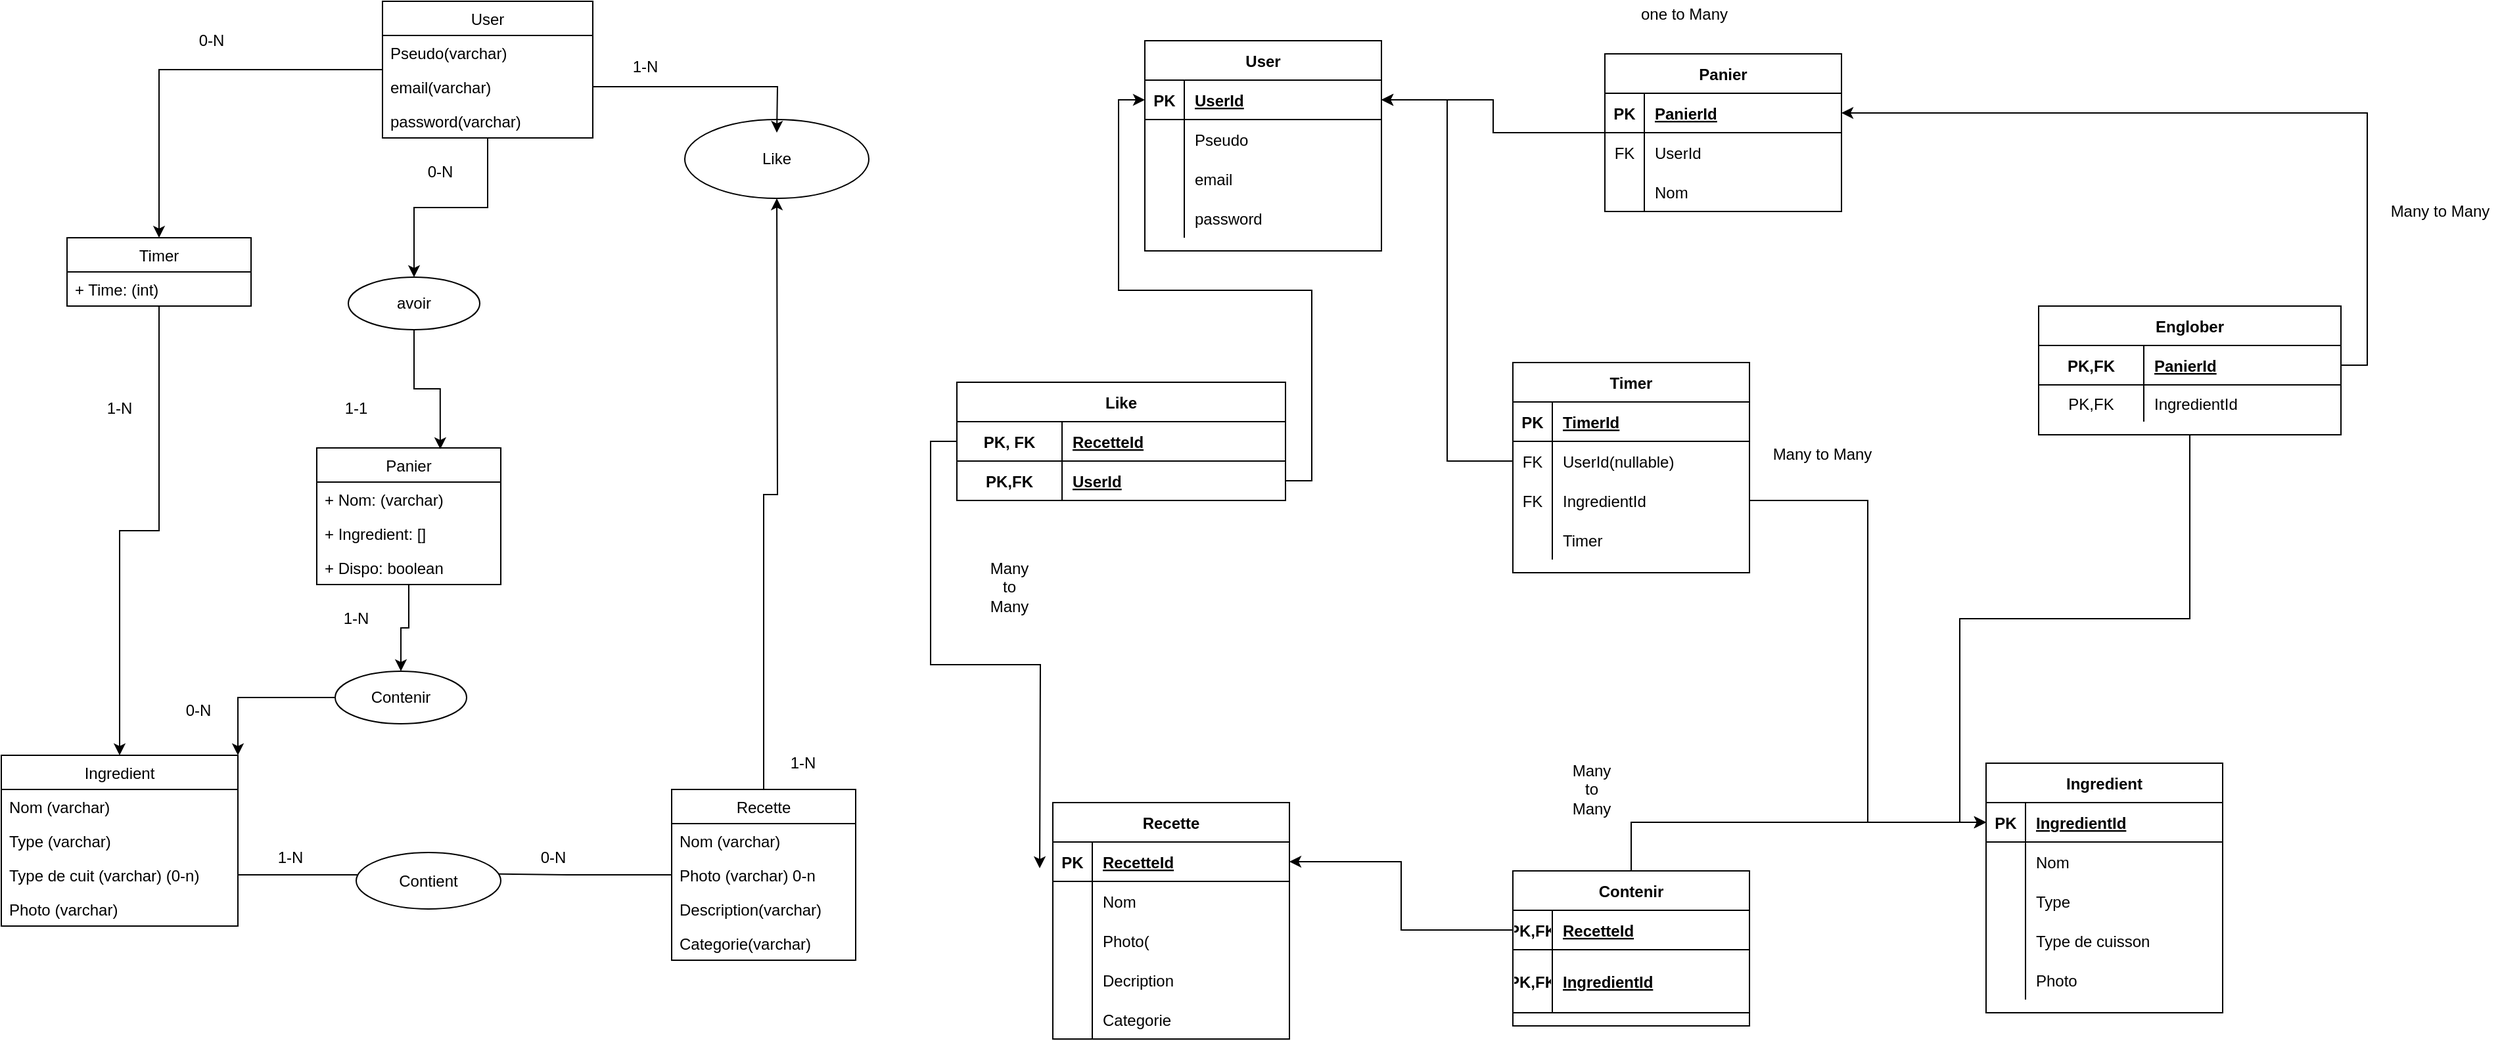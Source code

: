 <mxfile version="14.1.9" type="device"><diagram id="X98RtS9d96WSpL74V01x" name="Page-1"><mxGraphModel dx="1673" dy="2064" grid="1" gridSize="10" guides="1" tooltips="1" connect="1" arrows="1" fold="1" page="1" pageScale="1" pageWidth="827" pageHeight="1169" math="0" shadow="0"><root><mxCell id="0"/><mxCell id="1" parent="0"/><mxCell id="Ar2Yg2j-XlxG0JvHJQ93-1" style="edgeStyle=orthogonalEdgeStyle;rounded=0;orthogonalLoop=1;jettySize=auto;html=1;entryX=0.5;entryY=0;entryDx=0;entryDy=0;" parent="1" source="Ar2Yg2j-XlxG0JvHJQ93-3" target="Ar2Yg2j-XlxG0JvHJQ93-28" edge="1"><mxGeometry relative="1" as="geometry"/></mxCell><mxCell id="Ar2Yg2j-XlxG0JvHJQ93-2" style="edgeStyle=orthogonalEdgeStyle;rounded=0;orthogonalLoop=1;jettySize=auto;html=1;entryX=0.5;entryY=0;entryDx=0;entryDy=0;" parent="1" source="Ar2Yg2j-XlxG0JvHJQ93-3" target="Ar2Yg2j-XlxG0JvHJQ93-110" edge="1"><mxGeometry relative="1" as="geometry"/></mxCell><mxCell id="Ar2Yg2j-XlxG0JvHJQ93-3" value="User" style="swimlane;fontStyle=0;childLayout=stackLayout;horizontal=1;startSize=26;fillColor=none;horizontalStack=0;resizeParent=1;resizeParentMax=0;resizeLast=0;collapsible=1;marginBottom=0;" parent="1" vertex="1"><mxGeometry x="590" y="-390" width="160" height="104" as="geometry"/></mxCell><mxCell id="Ar2Yg2j-XlxG0JvHJQ93-4" value="Pseudo(varchar)" style="text;strokeColor=none;fillColor=none;align=left;verticalAlign=top;spacingLeft=4;spacingRight=4;overflow=hidden;rotatable=0;points=[[0,0.5],[1,0.5]];portConstraint=eastwest;" parent="Ar2Yg2j-XlxG0JvHJQ93-3" vertex="1"><mxGeometry y="26" width="160" height="26" as="geometry"/></mxCell><mxCell id="Ar2Yg2j-XlxG0JvHJQ93-5" value="email(varchar)" style="text;strokeColor=none;fillColor=none;align=left;verticalAlign=top;spacingLeft=4;spacingRight=4;overflow=hidden;rotatable=0;points=[[0,0.5],[1,0.5]];portConstraint=eastwest;" parent="Ar2Yg2j-XlxG0JvHJQ93-3" vertex="1"><mxGeometry y="52" width="160" height="26" as="geometry"/></mxCell><mxCell id="Ar2Yg2j-XlxG0JvHJQ93-6" value="password(varchar)" style="text;strokeColor=none;fillColor=none;align=left;verticalAlign=top;spacingLeft=4;spacingRight=4;overflow=hidden;rotatable=0;points=[[0,0.5],[1,0.5]];portConstraint=eastwest;" parent="Ar2Yg2j-XlxG0JvHJQ93-3" vertex="1"><mxGeometry y="78" width="160" height="26" as="geometry"/></mxCell><mxCell id="Ar2Yg2j-XlxG0JvHJQ93-7" value="Ingredient" style="swimlane;fontStyle=0;childLayout=stackLayout;horizontal=1;startSize=26;fillColor=none;horizontalStack=0;resizeParent=1;resizeParentMax=0;resizeLast=0;collapsible=1;marginBottom=0;" parent="1" vertex="1"><mxGeometry x="300" y="184" width="180" height="130" as="geometry"/></mxCell><mxCell id="Ar2Yg2j-XlxG0JvHJQ93-8" value="Nom (varchar)" style="text;strokeColor=none;fillColor=none;align=left;verticalAlign=top;spacingLeft=4;spacingRight=4;overflow=hidden;rotatable=0;points=[[0,0.5],[1,0.5]];portConstraint=eastwest;" parent="Ar2Yg2j-XlxG0JvHJQ93-7" vertex="1"><mxGeometry y="26" width="180" height="26" as="geometry"/></mxCell><mxCell id="Ar2Yg2j-XlxG0JvHJQ93-9" value="Type (varchar)" style="text;strokeColor=none;fillColor=none;align=left;verticalAlign=top;spacingLeft=4;spacingRight=4;overflow=hidden;rotatable=0;points=[[0,0.5],[1,0.5]];portConstraint=eastwest;" parent="Ar2Yg2j-XlxG0JvHJQ93-7" vertex="1"><mxGeometry y="52" width="180" height="26" as="geometry"/></mxCell><mxCell id="Ar2Yg2j-XlxG0JvHJQ93-10" value="Type de cuit (varchar) (0-n)" style="text;strokeColor=none;fillColor=none;align=left;verticalAlign=top;spacingLeft=4;spacingRight=4;overflow=hidden;rotatable=0;points=[[0,0.5],[1,0.5]];portConstraint=eastwest;" parent="Ar2Yg2j-XlxG0JvHJQ93-7" vertex="1"><mxGeometry y="78" width="180" height="26" as="geometry"/></mxCell><mxCell id="Ar2Yg2j-XlxG0JvHJQ93-11" value="Photo (varchar)" style="text;strokeColor=none;fillColor=none;align=left;verticalAlign=top;spacingLeft=4;spacingRight=4;overflow=hidden;rotatable=0;points=[[0,0.5],[1,0.5]];portConstraint=eastwest;" parent="Ar2Yg2j-XlxG0JvHJQ93-7" vertex="1"><mxGeometry y="104" width="180" height="26" as="geometry"/></mxCell><mxCell id="Ar2Yg2j-XlxG0JvHJQ93-12" style="edgeStyle=orthogonalEdgeStyle;rounded=0;orthogonalLoop=1;jettySize=auto;html=1;" parent="1" source="Ar2Yg2j-XlxG0JvHJQ93-14" edge="1"><mxGeometry relative="1" as="geometry"><mxPoint x="650" y="274" as="targetPoint"/></mxGeometry></mxCell><mxCell id="Ar2Yg2j-XlxG0JvHJQ93-13" style="edgeStyle=orthogonalEdgeStyle;rounded=0;orthogonalLoop=1;jettySize=auto;html=1;" parent="1" source="Ar2Yg2j-XlxG0JvHJQ93-14" edge="1"><mxGeometry relative="1" as="geometry"><mxPoint x="890" y="-240" as="targetPoint"/></mxGeometry></mxCell><mxCell id="Ar2Yg2j-XlxG0JvHJQ93-14" value="Recette" style="swimlane;fontStyle=0;childLayout=stackLayout;horizontal=1;startSize=26;fillColor=none;horizontalStack=0;resizeParent=1;resizeParentMax=0;resizeLast=0;collapsible=1;marginBottom=0;" parent="1" vertex="1"><mxGeometry x="810" y="210" width="140" height="130" as="geometry"/></mxCell><mxCell id="Ar2Yg2j-XlxG0JvHJQ93-15" value="Nom (varchar)" style="text;strokeColor=none;fillColor=none;align=left;verticalAlign=top;spacingLeft=4;spacingRight=4;overflow=hidden;rotatable=0;points=[[0,0.5],[1,0.5]];portConstraint=eastwest;" parent="Ar2Yg2j-XlxG0JvHJQ93-14" vertex="1"><mxGeometry y="26" width="140" height="26" as="geometry"/></mxCell><mxCell id="Ar2Yg2j-XlxG0JvHJQ93-16" value="Photo (varchar) 0-n" style="text;strokeColor=none;fillColor=none;align=left;verticalAlign=top;spacingLeft=4;spacingRight=4;overflow=hidden;rotatable=0;points=[[0,0.5],[1,0.5]];portConstraint=eastwest;" parent="Ar2Yg2j-XlxG0JvHJQ93-14" vertex="1"><mxGeometry y="52" width="140" height="26" as="geometry"/></mxCell><mxCell id="Ar2Yg2j-XlxG0JvHJQ93-17" value="Description(varchar)" style="text;strokeColor=none;fillColor=none;align=left;verticalAlign=top;spacingLeft=4;spacingRight=4;overflow=hidden;rotatable=0;points=[[0,0.5],[1,0.5]];portConstraint=eastwest;" parent="Ar2Yg2j-XlxG0JvHJQ93-14" vertex="1"><mxGeometry y="78" width="140" height="26" as="geometry"/></mxCell><mxCell id="Ar2Yg2j-XlxG0JvHJQ93-18" value="Categorie(varchar)" style="text;strokeColor=none;fillColor=none;align=left;verticalAlign=top;spacingLeft=4;spacingRight=4;overflow=hidden;rotatable=0;points=[[0,0.5],[1,0.5]];portConstraint=eastwest;" parent="Ar2Yg2j-XlxG0JvHJQ93-14" vertex="1"><mxGeometry y="104" width="140" height="26" as="geometry"/></mxCell><mxCell id="Ar2Yg2j-XlxG0JvHJQ93-19" style="edgeStyle=orthogonalEdgeStyle;rounded=0;orthogonalLoop=1;jettySize=auto;html=1;" parent="1" source="Ar2Yg2j-XlxG0JvHJQ93-10" edge="1"><mxGeometry relative="1" as="geometry"><mxPoint x="590" y="275" as="targetPoint"/></mxGeometry></mxCell><mxCell id="Ar2Yg2j-XlxG0JvHJQ93-20" value="Contient" style="ellipse;whiteSpace=wrap;html=1;" parent="1" vertex="1"><mxGeometry x="570" y="258" width="110" height="43" as="geometry"/></mxCell><mxCell id="Ar2Yg2j-XlxG0JvHJQ93-21" value="1-N" style="text;html=1;strokeColor=none;fillColor=none;align=center;verticalAlign=middle;whiteSpace=wrap;rounded=0;" parent="1" vertex="1"><mxGeometry x="500" y="252" width="40" height="20" as="geometry"/></mxCell><mxCell id="Ar2Yg2j-XlxG0JvHJQ93-22" value="0-N" style="text;html=1;strokeColor=none;fillColor=none;align=center;verticalAlign=middle;whiteSpace=wrap;rounded=0;" parent="1" vertex="1"><mxGeometry x="700" y="252" width="40" height="20" as="geometry"/></mxCell><mxCell id="Ar2Yg2j-XlxG0JvHJQ93-23" value="Like" style="ellipse;whiteSpace=wrap;html=1;" parent="1" vertex="1"><mxGeometry x="820" y="-300" width="140" height="60" as="geometry"/></mxCell><mxCell id="Ar2Yg2j-XlxG0JvHJQ93-24" style="edgeStyle=orthogonalEdgeStyle;rounded=0;orthogonalLoop=1;jettySize=auto;html=1;" parent="1" source="Ar2Yg2j-XlxG0JvHJQ93-5" edge="1"><mxGeometry relative="1" as="geometry"><mxPoint x="890" y="-290" as="targetPoint"/></mxGeometry></mxCell><mxCell id="Ar2Yg2j-XlxG0JvHJQ93-25" value="1-N" style="text;html=1;strokeColor=none;fillColor=none;align=center;verticalAlign=middle;whiteSpace=wrap;rounded=0;" parent="1" vertex="1"><mxGeometry x="770" y="-350" width="40" height="20" as="geometry"/></mxCell><mxCell id="Ar2Yg2j-XlxG0JvHJQ93-26" value="1-N&lt;br&gt;" style="text;html=1;strokeColor=none;fillColor=none;align=center;verticalAlign=middle;whiteSpace=wrap;rounded=0;" parent="1" vertex="1"><mxGeometry x="890" y="180" width="40" height="20" as="geometry"/></mxCell><mxCell id="Ar2Yg2j-XlxG0JvHJQ93-27" style="edgeStyle=orthogonalEdgeStyle;rounded=0;orthogonalLoop=1;jettySize=auto;html=1;" parent="1" source="Ar2Yg2j-XlxG0JvHJQ93-28" target="Ar2Yg2j-XlxG0JvHJQ93-7" edge="1"><mxGeometry relative="1" as="geometry"/></mxCell><mxCell id="Ar2Yg2j-XlxG0JvHJQ93-28" value="Timer" style="swimlane;fontStyle=0;childLayout=stackLayout;horizontal=1;startSize=26;fillColor=none;horizontalStack=0;resizeParent=1;resizeParentMax=0;resizeLast=0;collapsible=1;marginBottom=0;" parent="1" vertex="1"><mxGeometry x="350" y="-210" width="140" height="52" as="geometry"/></mxCell><mxCell id="Ar2Yg2j-XlxG0JvHJQ93-29" value="+ Time: (int)" style="text;strokeColor=none;fillColor=none;align=left;verticalAlign=top;spacingLeft=4;spacingRight=4;overflow=hidden;rotatable=0;points=[[0,0.5],[1,0.5]];portConstraint=eastwest;" parent="Ar2Yg2j-XlxG0JvHJQ93-28" vertex="1"><mxGeometry y="26" width="140" height="26" as="geometry"/></mxCell><mxCell id="Ar2Yg2j-XlxG0JvHJQ93-30" value="0-N" style="text;html=1;strokeColor=none;fillColor=none;align=center;verticalAlign=middle;whiteSpace=wrap;rounded=0;" parent="1" vertex="1"><mxGeometry x="440" y="-370" width="40" height="20" as="geometry"/></mxCell><mxCell id="Ar2Yg2j-XlxG0JvHJQ93-31" value="1-N" style="text;html=1;strokeColor=none;fillColor=none;align=center;verticalAlign=middle;whiteSpace=wrap;rounded=0;" parent="1" vertex="1"><mxGeometry x="370" y="-90" width="40" height="20" as="geometry"/></mxCell><mxCell id="Ar2Yg2j-XlxG0JvHJQ93-32" style="edgeStyle=orthogonalEdgeStyle;rounded=0;orthogonalLoop=1;jettySize=auto;html=1;entryX=0.5;entryY=0;entryDx=0;entryDy=0;" parent="1" source="Ar2Yg2j-XlxG0JvHJQ93-33" target="Ar2Yg2j-XlxG0JvHJQ93-114" edge="1"><mxGeometry relative="1" as="geometry"/></mxCell><mxCell id="Ar2Yg2j-XlxG0JvHJQ93-33" value="Panier" style="swimlane;fontStyle=0;childLayout=stackLayout;horizontal=1;startSize=26;fillColor=none;horizontalStack=0;resizeParent=1;resizeParentMax=0;resizeLast=0;collapsible=1;marginBottom=0;" parent="1" vertex="1"><mxGeometry x="540" y="-50" width="140" height="104" as="geometry"/></mxCell><mxCell id="Ar2Yg2j-XlxG0JvHJQ93-34" value="+ Nom: (varchar)" style="text;strokeColor=none;fillColor=none;align=left;verticalAlign=top;spacingLeft=4;spacingRight=4;overflow=hidden;rotatable=0;points=[[0,0.5],[1,0.5]];portConstraint=eastwest;" parent="Ar2Yg2j-XlxG0JvHJQ93-33" vertex="1"><mxGeometry y="26" width="140" height="26" as="geometry"/></mxCell><mxCell id="Ar2Yg2j-XlxG0JvHJQ93-35" value="+ Ingredient: []" style="text;strokeColor=none;fillColor=none;align=left;verticalAlign=top;spacingLeft=4;spacingRight=4;overflow=hidden;rotatable=0;points=[[0,0.5],[1,0.5]];portConstraint=eastwest;" parent="Ar2Yg2j-XlxG0JvHJQ93-33" vertex="1"><mxGeometry y="52" width="140" height="26" as="geometry"/></mxCell><mxCell id="Ar2Yg2j-XlxG0JvHJQ93-36" value="+ Dispo: boolean" style="text;strokeColor=none;fillColor=none;align=left;verticalAlign=top;spacingLeft=4;spacingRight=4;overflow=hidden;rotatable=0;points=[[0,0.5],[1,0.5]];portConstraint=eastwest;" parent="Ar2Yg2j-XlxG0JvHJQ93-33" vertex="1"><mxGeometry y="78" width="140" height="26" as="geometry"/></mxCell><mxCell id="Ar2Yg2j-XlxG0JvHJQ93-37" value="User" style="shape=table;startSize=30;container=1;collapsible=1;childLayout=tableLayout;fixedRows=1;rowLines=0;fontStyle=1;align=center;resizeLast=1;" parent="1" vertex="1"><mxGeometry x="1170" y="-360" width="180" height="160" as="geometry"/></mxCell><mxCell id="Ar2Yg2j-XlxG0JvHJQ93-38" value="" style="shape=partialRectangle;collapsible=0;dropTarget=0;pointerEvents=0;fillColor=none;top=0;left=0;bottom=1;right=0;points=[[0,0.5],[1,0.5]];portConstraint=eastwest;" parent="Ar2Yg2j-XlxG0JvHJQ93-37" vertex="1"><mxGeometry y="30" width="180" height="30" as="geometry"/></mxCell><mxCell id="Ar2Yg2j-XlxG0JvHJQ93-39" value="PK" style="shape=partialRectangle;connectable=0;fillColor=none;top=0;left=0;bottom=0;right=0;fontStyle=1;overflow=hidden;" parent="Ar2Yg2j-XlxG0JvHJQ93-38" vertex="1"><mxGeometry width="30" height="30" as="geometry"/></mxCell><mxCell id="Ar2Yg2j-XlxG0JvHJQ93-40" value="UserId" style="shape=partialRectangle;connectable=0;fillColor=none;top=0;left=0;bottom=0;right=0;align=left;spacingLeft=6;fontStyle=5;overflow=hidden;" parent="Ar2Yg2j-XlxG0JvHJQ93-38" vertex="1"><mxGeometry x="30" width="150" height="30" as="geometry"/></mxCell><mxCell id="Ar2Yg2j-XlxG0JvHJQ93-41" value="" style="shape=partialRectangle;collapsible=0;dropTarget=0;pointerEvents=0;fillColor=none;top=0;left=0;bottom=0;right=0;points=[[0,0.5],[1,0.5]];portConstraint=eastwest;" parent="Ar2Yg2j-XlxG0JvHJQ93-37" vertex="1"><mxGeometry y="60" width="180" height="30" as="geometry"/></mxCell><mxCell id="Ar2Yg2j-XlxG0JvHJQ93-42" value="" style="shape=partialRectangle;connectable=0;fillColor=none;top=0;left=0;bottom=0;right=0;editable=1;overflow=hidden;" parent="Ar2Yg2j-XlxG0JvHJQ93-41" vertex="1"><mxGeometry width="30" height="30" as="geometry"/></mxCell><mxCell id="Ar2Yg2j-XlxG0JvHJQ93-43" value="Pseudo" style="shape=partialRectangle;connectable=0;fillColor=none;top=0;left=0;bottom=0;right=0;align=left;spacingLeft=6;overflow=hidden;" parent="Ar2Yg2j-XlxG0JvHJQ93-41" vertex="1"><mxGeometry x="30" width="150" height="30" as="geometry"/></mxCell><mxCell id="Ar2Yg2j-XlxG0JvHJQ93-44" value="" style="shape=partialRectangle;collapsible=0;dropTarget=0;pointerEvents=0;fillColor=none;top=0;left=0;bottom=0;right=0;points=[[0,0.5],[1,0.5]];portConstraint=eastwest;" parent="Ar2Yg2j-XlxG0JvHJQ93-37" vertex="1"><mxGeometry y="90" width="180" height="30" as="geometry"/></mxCell><mxCell id="Ar2Yg2j-XlxG0JvHJQ93-45" value="" style="shape=partialRectangle;connectable=0;fillColor=none;top=0;left=0;bottom=0;right=0;editable=1;overflow=hidden;" parent="Ar2Yg2j-XlxG0JvHJQ93-44" vertex="1"><mxGeometry width="30" height="30" as="geometry"/></mxCell><mxCell id="Ar2Yg2j-XlxG0JvHJQ93-46" value="email" style="shape=partialRectangle;connectable=0;fillColor=none;top=0;left=0;bottom=0;right=0;align=left;spacingLeft=6;overflow=hidden;" parent="Ar2Yg2j-XlxG0JvHJQ93-44" vertex="1"><mxGeometry x="30" width="150" height="30" as="geometry"/></mxCell><mxCell id="Ar2Yg2j-XlxG0JvHJQ93-47" value="" style="shape=partialRectangle;collapsible=0;dropTarget=0;pointerEvents=0;fillColor=none;top=0;left=0;bottom=0;right=0;points=[[0,0.5],[1,0.5]];portConstraint=eastwest;" parent="Ar2Yg2j-XlxG0JvHJQ93-37" vertex="1"><mxGeometry y="120" width="180" height="30" as="geometry"/></mxCell><mxCell id="Ar2Yg2j-XlxG0JvHJQ93-48" value="" style="shape=partialRectangle;connectable=0;fillColor=none;top=0;left=0;bottom=0;right=0;editable=1;overflow=hidden;" parent="Ar2Yg2j-XlxG0JvHJQ93-47" vertex="1"><mxGeometry width="30" height="30" as="geometry"/></mxCell><mxCell id="Ar2Yg2j-XlxG0JvHJQ93-49" value="password" style="shape=partialRectangle;connectable=0;fillColor=none;top=0;left=0;bottom=0;right=0;align=left;spacingLeft=6;overflow=hidden;" parent="Ar2Yg2j-XlxG0JvHJQ93-47" vertex="1"><mxGeometry x="30" width="150" height="30" as="geometry"/></mxCell><mxCell id="Ar2Yg2j-XlxG0JvHJQ93-50" value="Recette" style="shape=table;startSize=30;container=1;collapsible=1;childLayout=tableLayout;fixedRows=1;rowLines=0;fontStyle=1;align=center;resizeLast=1;" parent="1" vertex="1"><mxGeometry x="1100" y="220" width="180" height="180" as="geometry"/></mxCell><mxCell id="Ar2Yg2j-XlxG0JvHJQ93-51" value="" style="shape=partialRectangle;collapsible=0;dropTarget=0;pointerEvents=0;fillColor=none;top=0;left=0;bottom=1;right=0;points=[[0,0.5],[1,0.5]];portConstraint=eastwest;" parent="Ar2Yg2j-XlxG0JvHJQ93-50" vertex="1"><mxGeometry y="30" width="180" height="30" as="geometry"/></mxCell><mxCell id="Ar2Yg2j-XlxG0JvHJQ93-52" value="PK" style="shape=partialRectangle;connectable=0;fillColor=none;top=0;left=0;bottom=0;right=0;fontStyle=1;overflow=hidden;" parent="Ar2Yg2j-XlxG0JvHJQ93-51" vertex="1"><mxGeometry width="30" height="30" as="geometry"/></mxCell><mxCell id="Ar2Yg2j-XlxG0JvHJQ93-53" value="RecetteId" style="shape=partialRectangle;connectable=0;fillColor=none;top=0;left=0;bottom=0;right=0;align=left;spacingLeft=6;fontStyle=5;overflow=hidden;" parent="Ar2Yg2j-XlxG0JvHJQ93-51" vertex="1"><mxGeometry x="30" width="150" height="30" as="geometry"/></mxCell><mxCell id="Ar2Yg2j-XlxG0JvHJQ93-57" value="" style="shape=partialRectangle;collapsible=0;dropTarget=0;pointerEvents=0;fillColor=none;top=0;left=0;bottom=0;right=0;points=[[0,0.5],[1,0.5]];portConstraint=eastwest;" parent="Ar2Yg2j-XlxG0JvHJQ93-50" vertex="1"><mxGeometry y="60" width="180" height="30" as="geometry"/></mxCell><mxCell id="Ar2Yg2j-XlxG0JvHJQ93-58" value="" style="shape=partialRectangle;connectable=0;fillColor=none;top=0;left=0;bottom=0;right=0;editable=1;overflow=hidden;" parent="Ar2Yg2j-XlxG0JvHJQ93-57" vertex="1"><mxGeometry width="30" height="30" as="geometry"/></mxCell><mxCell id="Ar2Yg2j-XlxG0JvHJQ93-59" value="Nom" style="shape=partialRectangle;connectable=0;fillColor=none;top=0;left=0;bottom=0;right=0;align=left;spacingLeft=6;overflow=hidden;" parent="Ar2Yg2j-XlxG0JvHJQ93-57" vertex="1"><mxGeometry x="30" width="150" height="30" as="geometry"/></mxCell><mxCell id="Ar2Yg2j-XlxG0JvHJQ93-60" value="" style="shape=partialRectangle;collapsible=0;dropTarget=0;pointerEvents=0;fillColor=none;top=0;left=0;bottom=0;right=0;points=[[0,0.5],[1,0.5]];portConstraint=eastwest;" parent="Ar2Yg2j-XlxG0JvHJQ93-50" vertex="1"><mxGeometry y="90" width="180" height="30" as="geometry"/></mxCell><mxCell id="Ar2Yg2j-XlxG0JvHJQ93-61" value="" style="shape=partialRectangle;connectable=0;fillColor=none;top=0;left=0;bottom=0;right=0;editable=1;overflow=hidden;" parent="Ar2Yg2j-XlxG0JvHJQ93-60" vertex="1"><mxGeometry width="30" height="30" as="geometry"/></mxCell><mxCell id="Ar2Yg2j-XlxG0JvHJQ93-62" value="Photo(" style="shape=partialRectangle;connectable=0;fillColor=none;top=0;left=0;bottom=0;right=0;align=left;spacingLeft=6;overflow=hidden;" parent="Ar2Yg2j-XlxG0JvHJQ93-60" vertex="1"><mxGeometry x="30" width="150" height="30" as="geometry"/></mxCell><mxCell id="Ar2Yg2j-XlxG0JvHJQ93-63" value="" style="shape=partialRectangle;collapsible=0;dropTarget=0;pointerEvents=0;fillColor=none;top=0;left=0;bottom=0;right=0;points=[[0,0.5],[1,0.5]];portConstraint=eastwest;" parent="Ar2Yg2j-XlxG0JvHJQ93-50" vertex="1"><mxGeometry y="120" width="180" height="30" as="geometry"/></mxCell><mxCell id="Ar2Yg2j-XlxG0JvHJQ93-64" value="" style="shape=partialRectangle;connectable=0;fillColor=none;top=0;left=0;bottom=0;right=0;editable=1;overflow=hidden;" parent="Ar2Yg2j-XlxG0JvHJQ93-63" vertex="1"><mxGeometry width="30" height="30" as="geometry"/></mxCell><mxCell id="Ar2Yg2j-XlxG0JvHJQ93-65" value="Decription" style="shape=partialRectangle;connectable=0;fillColor=none;top=0;left=0;bottom=0;right=0;align=left;spacingLeft=6;overflow=hidden;" parent="Ar2Yg2j-XlxG0JvHJQ93-63" vertex="1"><mxGeometry x="30" width="150" height="30" as="geometry"/></mxCell><mxCell id="Ar2Yg2j-XlxG0JvHJQ93-66" value="" style="shape=partialRectangle;collapsible=0;dropTarget=0;pointerEvents=0;fillColor=none;top=0;left=0;bottom=0;right=0;points=[[0,0.5],[1,0.5]];portConstraint=eastwest;" parent="Ar2Yg2j-XlxG0JvHJQ93-50" vertex="1"><mxGeometry y="150" width="180" height="30" as="geometry"/></mxCell><mxCell id="Ar2Yg2j-XlxG0JvHJQ93-67" value="" style="shape=partialRectangle;connectable=0;fillColor=none;top=0;left=0;bottom=0;right=0;editable=1;overflow=hidden;" parent="Ar2Yg2j-XlxG0JvHJQ93-66" vertex="1"><mxGeometry width="30" height="30" as="geometry"/></mxCell><mxCell id="Ar2Yg2j-XlxG0JvHJQ93-68" value="Categorie" style="shape=partialRectangle;connectable=0;fillColor=none;top=0;left=0;bottom=0;right=0;align=left;spacingLeft=6;overflow=hidden;" parent="Ar2Yg2j-XlxG0JvHJQ93-66" vertex="1"><mxGeometry x="30" width="150" height="30" as="geometry"/></mxCell><mxCell id="Ar2Yg2j-XlxG0JvHJQ93-69" value="Like" style="shape=table;startSize=30;container=1;collapsible=1;childLayout=tableLayout;fixedRows=1;rowLines=0;fontStyle=1;align=center;resizeLast=1;" parent="1" vertex="1"><mxGeometry x="1027" y="-100" width="250" height="90" as="geometry"/></mxCell><mxCell id="Ar2Yg2j-XlxG0JvHJQ93-70" value="" style="shape=partialRectangle;collapsible=0;dropTarget=0;pointerEvents=0;fillColor=none;top=0;left=0;bottom=1;right=0;points=[[0,0.5],[1,0.5]];portConstraint=eastwest;" parent="Ar2Yg2j-XlxG0JvHJQ93-69" vertex="1"><mxGeometry y="30" width="250" height="30" as="geometry"/></mxCell><mxCell id="Ar2Yg2j-XlxG0JvHJQ93-71" value="PK, FK" style="shape=partialRectangle;connectable=0;fillColor=none;top=0;left=0;bottom=0;right=0;fontStyle=1;overflow=hidden;" parent="Ar2Yg2j-XlxG0JvHJQ93-70" vertex="1"><mxGeometry width="80.0" height="30" as="geometry"/></mxCell><mxCell id="Ar2Yg2j-XlxG0JvHJQ93-72" value="RecetteId" style="shape=partialRectangle;connectable=0;fillColor=none;top=0;left=0;bottom=0;right=0;align=left;spacingLeft=6;fontStyle=5;overflow=hidden;" parent="Ar2Yg2j-XlxG0JvHJQ93-70" vertex="1"><mxGeometry x="80.0" width="170.0" height="30" as="geometry"/></mxCell><mxCell id="Ar2Yg2j-XlxG0JvHJQ93-73" value="" style="shape=partialRectangle;collapsible=0;dropTarget=0;pointerEvents=0;fillColor=none;top=0;left=0;bottom=1;right=0;points=[[0,0.5],[1,0.5]];portConstraint=eastwest;" parent="Ar2Yg2j-XlxG0JvHJQ93-69" vertex="1"><mxGeometry y="60" width="250" height="30" as="geometry"/></mxCell><mxCell id="Ar2Yg2j-XlxG0JvHJQ93-74" value="PK,FK" style="shape=partialRectangle;connectable=0;fillColor=none;top=0;left=0;bottom=0;right=0;fontStyle=1;overflow=hidden;" parent="Ar2Yg2j-XlxG0JvHJQ93-73" vertex="1"><mxGeometry width="80.0" height="30" as="geometry"/></mxCell><mxCell id="Ar2Yg2j-XlxG0JvHJQ93-75" value="UserId" style="shape=partialRectangle;connectable=0;fillColor=none;top=0;left=0;bottom=0;right=0;align=left;spacingLeft=6;fontStyle=5;overflow=hidden;" parent="Ar2Yg2j-XlxG0JvHJQ93-73" vertex="1"><mxGeometry x="80.0" width="170.0" height="30" as="geometry"/></mxCell><mxCell id="Ar2Yg2j-XlxG0JvHJQ93-79" value="Ingredient" style="shape=table;startSize=30;container=1;collapsible=1;childLayout=tableLayout;fixedRows=1;rowLines=0;fontStyle=1;align=center;resizeLast=1;" parent="1" vertex="1"><mxGeometry x="1810" y="190" width="180" height="190" as="geometry"/></mxCell><mxCell id="Ar2Yg2j-XlxG0JvHJQ93-80" value="" style="shape=partialRectangle;collapsible=0;dropTarget=0;pointerEvents=0;fillColor=none;top=0;left=0;bottom=1;right=0;points=[[0,0.5],[1,0.5]];portConstraint=eastwest;" parent="Ar2Yg2j-XlxG0JvHJQ93-79" vertex="1"><mxGeometry y="30" width="180" height="30" as="geometry"/></mxCell><mxCell id="Ar2Yg2j-XlxG0JvHJQ93-81" value="PK" style="shape=partialRectangle;connectable=0;fillColor=none;top=0;left=0;bottom=0;right=0;fontStyle=1;overflow=hidden;" parent="Ar2Yg2j-XlxG0JvHJQ93-80" vertex="1"><mxGeometry width="30" height="30" as="geometry"/></mxCell><mxCell id="Ar2Yg2j-XlxG0JvHJQ93-82" value="IngredientId" style="shape=partialRectangle;connectable=0;fillColor=none;top=0;left=0;bottom=0;right=0;align=left;spacingLeft=6;fontStyle=5;overflow=hidden;" parent="Ar2Yg2j-XlxG0JvHJQ93-80" vertex="1"><mxGeometry x="30" width="150" height="30" as="geometry"/></mxCell><mxCell id="Ar2Yg2j-XlxG0JvHJQ93-83" value="" style="shape=partialRectangle;collapsible=0;dropTarget=0;pointerEvents=0;fillColor=none;top=0;left=0;bottom=0;right=0;points=[[0,0.5],[1,0.5]];portConstraint=eastwest;" parent="Ar2Yg2j-XlxG0JvHJQ93-79" vertex="1"><mxGeometry y="60" width="180" height="30" as="geometry"/></mxCell><mxCell id="Ar2Yg2j-XlxG0JvHJQ93-84" value="" style="shape=partialRectangle;connectable=0;fillColor=none;top=0;left=0;bottom=0;right=0;editable=1;overflow=hidden;" parent="Ar2Yg2j-XlxG0JvHJQ93-83" vertex="1"><mxGeometry width="30" height="30" as="geometry"/></mxCell><mxCell id="Ar2Yg2j-XlxG0JvHJQ93-85" value="Nom" style="shape=partialRectangle;connectable=0;fillColor=none;top=0;left=0;bottom=0;right=0;align=left;spacingLeft=6;overflow=hidden;" parent="Ar2Yg2j-XlxG0JvHJQ93-83" vertex="1"><mxGeometry x="30" width="150" height="30" as="geometry"/></mxCell><mxCell id="Ar2Yg2j-XlxG0JvHJQ93-86" value="" style="shape=partialRectangle;collapsible=0;dropTarget=0;pointerEvents=0;fillColor=none;top=0;left=0;bottom=0;right=0;points=[[0,0.5],[1,0.5]];portConstraint=eastwest;" parent="Ar2Yg2j-XlxG0JvHJQ93-79" vertex="1"><mxGeometry y="90" width="180" height="30" as="geometry"/></mxCell><mxCell id="Ar2Yg2j-XlxG0JvHJQ93-87" value="" style="shape=partialRectangle;connectable=0;fillColor=none;top=0;left=0;bottom=0;right=0;editable=1;overflow=hidden;" parent="Ar2Yg2j-XlxG0JvHJQ93-86" vertex="1"><mxGeometry width="30" height="30" as="geometry"/></mxCell><mxCell id="Ar2Yg2j-XlxG0JvHJQ93-88" value="Type" style="shape=partialRectangle;connectable=0;fillColor=none;top=0;left=0;bottom=0;right=0;align=left;spacingLeft=6;overflow=hidden;" parent="Ar2Yg2j-XlxG0JvHJQ93-86" vertex="1"><mxGeometry x="30" width="150" height="30" as="geometry"/></mxCell><mxCell id="Ar2Yg2j-XlxG0JvHJQ93-89" value="" style="shape=partialRectangle;collapsible=0;dropTarget=0;pointerEvents=0;fillColor=none;top=0;left=0;bottom=0;right=0;points=[[0,0.5],[1,0.5]];portConstraint=eastwest;" parent="Ar2Yg2j-XlxG0JvHJQ93-79" vertex="1"><mxGeometry y="120" width="180" height="30" as="geometry"/></mxCell><mxCell id="Ar2Yg2j-XlxG0JvHJQ93-90" value="" style="shape=partialRectangle;connectable=0;fillColor=none;top=0;left=0;bottom=0;right=0;editable=1;overflow=hidden;" parent="Ar2Yg2j-XlxG0JvHJQ93-89" vertex="1"><mxGeometry width="30" height="30" as="geometry"/></mxCell><mxCell id="Ar2Yg2j-XlxG0JvHJQ93-91" value="Type de cuisson" style="shape=partialRectangle;connectable=0;fillColor=none;top=0;left=0;bottom=0;right=0;align=left;spacingLeft=6;overflow=hidden;" parent="Ar2Yg2j-XlxG0JvHJQ93-89" vertex="1"><mxGeometry x="30" width="150" height="30" as="geometry"/></mxCell><mxCell id="Ar2Yg2j-XlxG0JvHJQ93-92" value="" style="shape=partialRectangle;collapsible=0;dropTarget=0;pointerEvents=0;fillColor=none;top=0;left=0;bottom=0;right=0;points=[[0,0.5],[1,0.5]];portConstraint=eastwest;" parent="Ar2Yg2j-XlxG0JvHJQ93-79" vertex="1"><mxGeometry y="150" width="180" height="30" as="geometry"/></mxCell><mxCell id="Ar2Yg2j-XlxG0JvHJQ93-93" value="" style="shape=partialRectangle;connectable=0;fillColor=none;top=0;left=0;bottom=0;right=0;editable=1;overflow=hidden;" parent="Ar2Yg2j-XlxG0JvHJQ93-92" vertex="1"><mxGeometry width="30" height="30" as="geometry"/></mxCell><mxCell id="Ar2Yg2j-XlxG0JvHJQ93-94" value="Photo" style="shape=partialRectangle;connectable=0;fillColor=none;top=0;left=0;bottom=0;right=0;align=left;spacingLeft=6;overflow=hidden;" parent="Ar2Yg2j-XlxG0JvHJQ93-92" vertex="1"><mxGeometry x="30" width="150" height="30" as="geometry"/></mxCell><mxCell id="Ar2Yg2j-XlxG0JvHJQ93-95" style="edgeStyle=orthogonalEdgeStyle;rounded=0;orthogonalLoop=1;jettySize=auto;html=1;entryX=1;entryY=0.5;entryDx=0;entryDy=0;" parent="1" source="Ar2Yg2j-XlxG0JvHJQ93-96" target="Ar2Yg2j-XlxG0JvHJQ93-38" edge="1"><mxGeometry relative="1" as="geometry"/></mxCell><mxCell id="Ar2Yg2j-XlxG0JvHJQ93-96" value="Panier" style="shape=table;startSize=30;container=1;collapsible=1;childLayout=tableLayout;fixedRows=1;rowLines=0;fontStyle=1;align=center;resizeLast=1;" parent="1" vertex="1"><mxGeometry x="1520" y="-350" width="180" height="120" as="geometry"/></mxCell><mxCell id="Ar2Yg2j-XlxG0JvHJQ93-97" value="" style="shape=partialRectangle;collapsible=0;dropTarget=0;pointerEvents=0;fillColor=none;top=0;left=0;bottom=1;right=0;points=[[0,0.5],[1,0.5]];portConstraint=eastwest;" parent="Ar2Yg2j-XlxG0JvHJQ93-96" vertex="1"><mxGeometry y="30" width="180" height="30" as="geometry"/></mxCell><mxCell id="Ar2Yg2j-XlxG0JvHJQ93-98" value="PK" style="shape=partialRectangle;connectable=0;fillColor=none;top=0;left=0;bottom=0;right=0;fontStyle=1;overflow=hidden;" parent="Ar2Yg2j-XlxG0JvHJQ93-97" vertex="1"><mxGeometry width="30" height="30" as="geometry"/></mxCell><mxCell id="Ar2Yg2j-XlxG0JvHJQ93-99" value="PanierId" style="shape=partialRectangle;connectable=0;fillColor=none;top=0;left=0;bottom=0;right=0;align=left;spacingLeft=6;fontStyle=5;overflow=hidden;" parent="Ar2Yg2j-XlxG0JvHJQ93-97" vertex="1"><mxGeometry x="30" width="150" height="30" as="geometry"/></mxCell><mxCell id="Ar2Yg2j-XlxG0JvHJQ93-100" value="" style="shape=partialRectangle;collapsible=0;dropTarget=0;pointerEvents=0;fillColor=none;top=0;left=0;bottom=0;right=0;points=[[0,0.5],[1,0.5]];portConstraint=eastwest;" parent="Ar2Yg2j-XlxG0JvHJQ93-96" vertex="1"><mxGeometry y="60" width="180" height="30" as="geometry"/></mxCell><mxCell id="Ar2Yg2j-XlxG0JvHJQ93-101" value="FK" style="shape=partialRectangle;connectable=0;fillColor=none;top=0;left=0;bottom=0;right=0;editable=1;overflow=hidden;" parent="Ar2Yg2j-XlxG0JvHJQ93-100" vertex="1"><mxGeometry width="30" height="30" as="geometry"/></mxCell><mxCell id="Ar2Yg2j-XlxG0JvHJQ93-102" value="UserId" style="shape=partialRectangle;connectable=0;fillColor=none;top=0;left=0;bottom=0;right=0;align=left;spacingLeft=6;overflow=hidden;" parent="Ar2Yg2j-XlxG0JvHJQ93-100" vertex="1"><mxGeometry x="30" width="150" height="30" as="geometry"/></mxCell><mxCell id="Ar2Yg2j-XlxG0JvHJQ93-106" value="" style="shape=partialRectangle;collapsible=0;dropTarget=0;pointerEvents=0;fillColor=none;top=0;left=0;bottom=0;right=0;points=[[0,0.5],[1,0.5]];portConstraint=eastwest;" parent="Ar2Yg2j-XlxG0JvHJQ93-96" vertex="1"><mxGeometry y="90" width="180" height="30" as="geometry"/></mxCell><mxCell id="Ar2Yg2j-XlxG0JvHJQ93-107" value="" style="shape=partialRectangle;connectable=0;fillColor=none;top=0;left=0;bottom=0;right=0;editable=1;overflow=hidden;" parent="Ar2Yg2j-XlxG0JvHJQ93-106" vertex="1"><mxGeometry width="30" height="30" as="geometry"/></mxCell><mxCell id="Ar2Yg2j-XlxG0JvHJQ93-108" value="Nom" style="shape=partialRectangle;connectable=0;fillColor=none;top=0;left=0;bottom=0;right=0;align=left;spacingLeft=6;overflow=hidden;" parent="Ar2Yg2j-XlxG0JvHJQ93-106" vertex="1"><mxGeometry x="30" width="150" height="30" as="geometry"/></mxCell><mxCell id="Ar2Yg2j-XlxG0JvHJQ93-109" style="edgeStyle=orthogonalEdgeStyle;rounded=0;orthogonalLoop=1;jettySize=auto;html=1;entryX=0.671;entryY=0.009;entryDx=0;entryDy=0;entryPerimeter=0;" parent="1" source="Ar2Yg2j-XlxG0JvHJQ93-110" target="Ar2Yg2j-XlxG0JvHJQ93-33" edge="1"><mxGeometry relative="1" as="geometry"/></mxCell><mxCell id="Ar2Yg2j-XlxG0JvHJQ93-110" value="avoir" style="ellipse;whiteSpace=wrap;html=1;align=center;" parent="1" vertex="1"><mxGeometry x="564" y="-180" width="100" height="40" as="geometry"/></mxCell><mxCell id="Ar2Yg2j-XlxG0JvHJQ93-111" value="0-N" style="text;html=1;strokeColor=none;fillColor=none;align=center;verticalAlign=middle;whiteSpace=wrap;rounded=0;" parent="1" vertex="1"><mxGeometry x="614" y="-270" width="40" height="20" as="geometry"/></mxCell><mxCell id="Ar2Yg2j-XlxG0JvHJQ93-112" value="1-1" style="text;html=1;strokeColor=none;fillColor=none;align=center;verticalAlign=middle;whiteSpace=wrap;rounded=0;" parent="1" vertex="1"><mxGeometry x="550" y="-90" width="40" height="20" as="geometry"/></mxCell><mxCell id="Ar2Yg2j-XlxG0JvHJQ93-113" style="edgeStyle=orthogonalEdgeStyle;rounded=0;orthogonalLoop=1;jettySize=auto;html=1;entryX=1;entryY=0;entryDx=0;entryDy=0;" parent="1" source="Ar2Yg2j-XlxG0JvHJQ93-114" target="Ar2Yg2j-XlxG0JvHJQ93-7" edge="1"><mxGeometry relative="1" as="geometry"/></mxCell><mxCell id="Ar2Yg2j-XlxG0JvHJQ93-114" value="Contenir" style="ellipse;whiteSpace=wrap;html=1;align=center;" parent="1" vertex="1"><mxGeometry x="554" y="120" width="100" height="40" as="geometry"/></mxCell><mxCell id="Ar2Yg2j-XlxG0JvHJQ93-115" value="1-N" style="text;html=1;strokeColor=none;fillColor=none;align=center;verticalAlign=middle;whiteSpace=wrap;rounded=0;" parent="1" vertex="1"><mxGeometry x="550" y="70" width="40" height="20" as="geometry"/></mxCell><mxCell id="Ar2Yg2j-XlxG0JvHJQ93-116" value="0-N" style="text;html=1;strokeColor=none;fillColor=none;align=center;verticalAlign=middle;whiteSpace=wrap;rounded=0;" parent="1" vertex="1"><mxGeometry x="430" y="140" width="40" height="20" as="geometry"/></mxCell><mxCell id="Ar2Yg2j-XlxG0JvHJQ93-117" style="edgeStyle=orthogonalEdgeStyle;rounded=0;orthogonalLoop=1;jettySize=auto;html=1;entryX=1;entryY=0.5;entryDx=0;entryDy=0;exitX=1;exitY=0.5;exitDx=0;exitDy=0;" parent="1" source="Ar2Yg2j-XlxG0JvHJQ93-120" target="Ar2Yg2j-XlxG0JvHJQ93-97" edge="1"><mxGeometry relative="1" as="geometry"/></mxCell><mxCell id="Ar2Yg2j-XlxG0JvHJQ93-118" style="edgeStyle=orthogonalEdgeStyle;rounded=0;orthogonalLoop=1;jettySize=auto;html=1;entryX=0;entryY=0.5;entryDx=0;entryDy=0;" parent="1" source="Ar2Yg2j-XlxG0JvHJQ93-119" target="Ar2Yg2j-XlxG0JvHJQ93-80" edge="1"><mxGeometry relative="1" as="geometry"/></mxCell><mxCell id="Ar2Yg2j-XlxG0JvHJQ93-119" value="Englober" style="shape=table;startSize=30;container=1;collapsible=1;childLayout=tableLayout;fixedRows=1;rowLines=0;fontStyle=1;align=center;resizeLast=1;" parent="1" vertex="1"><mxGeometry x="1850" y="-158" width="230.0" height="98" as="geometry"/></mxCell><mxCell id="Ar2Yg2j-XlxG0JvHJQ93-120" value="" style="shape=partialRectangle;collapsible=0;dropTarget=0;pointerEvents=0;fillColor=none;top=0;left=0;bottom=1;right=0;points=[[0,0.5],[1,0.5]];portConstraint=eastwest;" parent="Ar2Yg2j-XlxG0JvHJQ93-119" vertex="1"><mxGeometry y="30" width="230.0" height="30" as="geometry"/></mxCell><mxCell id="Ar2Yg2j-XlxG0JvHJQ93-121" value="PK,FK" style="shape=partialRectangle;connectable=0;fillColor=none;top=0;left=0;bottom=0;right=0;fontStyle=1;overflow=hidden;" parent="Ar2Yg2j-XlxG0JvHJQ93-120" vertex="1"><mxGeometry width="80.0" height="30" as="geometry"/></mxCell><mxCell id="Ar2Yg2j-XlxG0JvHJQ93-122" value="PanierId" style="shape=partialRectangle;connectable=0;fillColor=none;top=0;left=0;bottom=0;right=0;align=left;spacingLeft=6;fontStyle=5;overflow=hidden;" parent="Ar2Yg2j-XlxG0JvHJQ93-120" vertex="1"><mxGeometry x="80.0" width="150" height="30" as="geometry"/></mxCell><mxCell id="Ar2Yg2j-XlxG0JvHJQ93-123" value="" style="shape=partialRectangle;collapsible=0;dropTarget=0;pointerEvents=0;fillColor=none;top=0;left=0;bottom=0;right=0;points=[[0,0.5],[1,0.5]];portConstraint=eastwest;" parent="Ar2Yg2j-XlxG0JvHJQ93-119" vertex="1"><mxGeometry y="60" width="230.0" height="28" as="geometry"/></mxCell><mxCell id="Ar2Yg2j-XlxG0JvHJQ93-124" value="PK,FK" style="shape=partialRectangle;connectable=0;fillColor=none;top=0;left=0;bottom=0;right=0;editable=1;overflow=hidden;" parent="Ar2Yg2j-XlxG0JvHJQ93-123" vertex="1"><mxGeometry width="80.0" height="28" as="geometry"/></mxCell><mxCell id="Ar2Yg2j-XlxG0JvHJQ93-125" value="IngredientId" style="shape=partialRectangle;connectable=0;fillColor=none;top=0;left=0;bottom=0;right=0;align=left;spacingLeft=6;overflow=hidden;" parent="Ar2Yg2j-XlxG0JvHJQ93-123" vertex="1"><mxGeometry x="80.0" width="150" height="28" as="geometry"/></mxCell><mxCell id="Ar2Yg2j-XlxG0JvHJQ93-126" style="edgeStyle=orthogonalEdgeStyle;rounded=0;orthogonalLoop=1;jettySize=auto;html=1;entryX=0;entryY=0.5;entryDx=0;entryDy=0;" parent="1" source="Ar2Yg2j-XlxG0JvHJQ93-127" target="Ar2Yg2j-XlxG0JvHJQ93-80" edge="1"><mxGeometry relative="1" as="geometry"/></mxCell><mxCell id="Ar2Yg2j-XlxG0JvHJQ93-127" value="Contenir" style="shape=table;startSize=30;container=1;collapsible=1;childLayout=tableLayout;fixedRows=1;rowLines=0;fontStyle=1;align=center;resizeLast=1;" parent="1" vertex="1"><mxGeometry x="1450" y="272" width="180" height="118" as="geometry"/></mxCell><mxCell id="Ar2Yg2j-XlxG0JvHJQ93-128" value="" style="shape=partialRectangle;collapsible=0;dropTarget=0;pointerEvents=0;fillColor=none;top=0;left=0;bottom=1;right=0;points=[[0,0.5],[1,0.5]];portConstraint=eastwest;" parent="Ar2Yg2j-XlxG0JvHJQ93-127" vertex="1"><mxGeometry y="30" width="180" height="30" as="geometry"/></mxCell><mxCell id="Ar2Yg2j-XlxG0JvHJQ93-129" value="PK,FK" style="shape=partialRectangle;connectable=0;fillColor=none;top=0;left=0;bottom=0;right=0;fontStyle=1;overflow=hidden;" parent="Ar2Yg2j-XlxG0JvHJQ93-128" vertex="1"><mxGeometry width="30" height="30" as="geometry"/></mxCell><mxCell id="Ar2Yg2j-XlxG0JvHJQ93-130" value="RecetteId" style="shape=partialRectangle;connectable=0;fillColor=none;top=0;left=0;bottom=0;right=0;align=left;spacingLeft=6;fontStyle=5;overflow=hidden;" parent="Ar2Yg2j-XlxG0JvHJQ93-128" vertex="1"><mxGeometry x="30" width="150" height="30" as="geometry"/></mxCell><mxCell id="Ar2Yg2j-XlxG0JvHJQ93-131" value="" style="shape=partialRectangle;collapsible=0;dropTarget=0;pointerEvents=0;fillColor=none;top=0;left=0;bottom=1;right=0;points=[[0,0.5],[1,0.5]];portConstraint=eastwest;" parent="Ar2Yg2j-XlxG0JvHJQ93-127" vertex="1"><mxGeometry y="60" width="180" height="48" as="geometry"/></mxCell><mxCell id="Ar2Yg2j-XlxG0JvHJQ93-132" value="PK,FK" style="shape=partialRectangle;connectable=0;fillColor=none;top=0;left=0;bottom=0;right=0;fontStyle=1;overflow=hidden;" parent="Ar2Yg2j-XlxG0JvHJQ93-131" vertex="1"><mxGeometry width="30" height="48" as="geometry"/></mxCell><mxCell id="Ar2Yg2j-XlxG0JvHJQ93-133" value="IngredientId" style="shape=partialRectangle;connectable=0;fillColor=none;top=0;left=0;bottom=0;right=0;align=left;spacingLeft=6;fontStyle=5;overflow=hidden;" parent="Ar2Yg2j-XlxG0JvHJQ93-131" vertex="1"><mxGeometry x="30" width="150" height="48" as="geometry"/></mxCell><mxCell id="Ar2Yg2j-XlxG0JvHJQ93-140" style="edgeStyle=orthogonalEdgeStyle;rounded=0;orthogonalLoop=1;jettySize=auto;html=1;exitX=0;exitY=0.5;exitDx=0;exitDy=0;entryX=1;entryY=0.5;entryDx=0;entryDy=0;" parent="1" source="Ar2Yg2j-XlxG0JvHJQ93-128" target="Ar2Yg2j-XlxG0JvHJQ93-51" edge="1"><mxGeometry relative="1" as="geometry"/></mxCell><mxCell id="Ar2Yg2j-XlxG0JvHJQ93-141" value="Timer" style="shape=table;startSize=30;container=1;collapsible=1;childLayout=tableLayout;fixedRows=1;rowLines=0;fontStyle=1;align=center;resizeLast=1;" parent="1" vertex="1"><mxGeometry x="1450" y="-115" width="180" height="160" as="geometry"/></mxCell><mxCell id="Ar2Yg2j-XlxG0JvHJQ93-142" value="" style="shape=partialRectangle;collapsible=0;dropTarget=0;pointerEvents=0;fillColor=none;top=0;left=0;bottom=1;right=0;points=[[0,0.5],[1,0.5]];portConstraint=eastwest;" parent="Ar2Yg2j-XlxG0JvHJQ93-141" vertex="1"><mxGeometry y="30" width="180" height="30" as="geometry"/></mxCell><mxCell id="Ar2Yg2j-XlxG0JvHJQ93-143" value="PK" style="shape=partialRectangle;connectable=0;fillColor=none;top=0;left=0;bottom=0;right=0;fontStyle=1;overflow=hidden;" parent="Ar2Yg2j-XlxG0JvHJQ93-142" vertex="1"><mxGeometry width="30" height="30" as="geometry"/></mxCell><mxCell id="Ar2Yg2j-XlxG0JvHJQ93-144" value="TimerId" style="shape=partialRectangle;connectable=0;fillColor=none;top=0;left=0;bottom=0;right=0;align=left;spacingLeft=6;fontStyle=5;overflow=hidden;" parent="Ar2Yg2j-XlxG0JvHJQ93-142" vertex="1"><mxGeometry x="30" width="150" height="30" as="geometry"/></mxCell><mxCell id="Ar2Yg2j-XlxG0JvHJQ93-145" value="" style="shape=partialRectangle;collapsible=0;dropTarget=0;pointerEvents=0;fillColor=none;top=0;left=0;bottom=0;right=0;points=[[0,0.5],[1,0.5]];portConstraint=eastwest;" parent="Ar2Yg2j-XlxG0JvHJQ93-141" vertex="1"><mxGeometry y="60" width="180" height="30" as="geometry"/></mxCell><mxCell id="Ar2Yg2j-XlxG0JvHJQ93-146" value="FK" style="shape=partialRectangle;connectable=0;fillColor=none;top=0;left=0;bottom=0;right=0;editable=1;overflow=hidden;" parent="Ar2Yg2j-XlxG0JvHJQ93-145" vertex="1"><mxGeometry width="30" height="30" as="geometry"/></mxCell><mxCell id="Ar2Yg2j-XlxG0JvHJQ93-147" value="UserId(nullable)" style="shape=partialRectangle;connectable=0;fillColor=none;top=0;left=0;bottom=0;right=0;align=left;spacingLeft=6;overflow=hidden;" parent="Ar2Yg2j-XlxG0JvHJQ93-145" vertex="1"><mxGeometry x="30" width="150" height="30" as="geometry"/></mxCell><mxCell id="Ar2Yg2j-XlxG0JvHJQ93-148" value="" style="shape=partialRectangle;collapsible=0;dropTarget=0;pointerEvents=0;fillColor=none;top=0;left=0;bottom=0;right=0;points=[[0,0.5],[1,0.5]];portConstraint=eastwest;" parent="Ar2Yg2j-XlxG0JvHJQ93-141" vertex="1"><mxGeometry y="90" width="180" height="30" as="geometry"/></mxCell><mxCell id="Ar2Yg2j-XlxG0JvHJQ93-149" value="FK" style="shape=partialRectangle;connectable=0;fillColor=none;top=0;left=0;bottom=0;right=0;editable=1;overflow=hidden;" parent="Ar2Yg2j-XlxG0JvHJQ93-148" vertex="1"><mxGeometry width="30" height="30" as="geometry"/></mxCell><mxCell id="Ar2Yg2j-XlxG0JvHJQ93-150" value="IngredientId" style="shape=partialRectangle;connectable=0;fillColor=none;top=0;left=0;bottom=0;right=0;align=left;spacingLeft=6;overflow=hidden;" parent="Ar2Yg2j-XlxG0JvHJQ93-148" vertex="1"><mxGeometry x="30" width="150" height="30" as="geometry"/></mxCell><mxCell id="Ar2Yg2j-XlxG0JvHJQ93-151" value="" style="shape=partialRectangle;collapsible=0;dropTarget=0;pointerEvents=0;fillColor=none;top=0;left=0;bottom=0;right=0;points=[[0,0.5],[1,0.5]];portConstraint=eastwest;" parent="Ar2Yg2j-XlxG0JvHJQ93-141" vertex="1"><mxGeometry y="120" width="180" height="30" as="geometry"/></mxCell><mxCell id="Ar2Yg2j-XlxG0JvHJQ93-152" value="" style="shape=partialRectangle;connectable=0;fillColor=none;top=0;left=0;bottom=0;right=0;editable=1;overflow=hidden;" parent="Ar2Yg2j-XlxG0JvHJQ93-151" vertex="1"><mxGeometry width="30" height="30" as="geometry"/></mxCell><mxCell id="Ar2Yg2j-XlxG0JvHJQ93-153" value="Timer " style="shape=partialRectangle;connectable=0;fillColor=none;top=0;left=0;bottom=0;right=0;align=left;spacingLeft=6;overflow=hidden;" parent="Ar2Yg2j-XlxG0JvHJQ93-151" vertex="1"><mxGeometry x="30" width="150" height="30" as="geometry"/></mxCell><mxCell id="Ar2Yg2j-XlxG0JvHJQ93-154" style="edgeStyle=orthogonalEdgeStyle;rounded=0;orthogonalLoop=1;jettySize=auto;html=1;entryX=1;entryY=0.5;entryDx=0;entryDy=0;" parent="1" source="Ar2Yg2j-XlxG0JvHJQ93-145" target="Ar2Yg2j-XlxG0JvHJQ93-38" edge="1"><mxGeometry relative="1" as="geometry"/></mxCell><mxCell id="Ar2Yg2j-XlxG0JvHJQ93-155" style="edgeStyle=orthogonalEdgeStyle;rounded=0;orthogonalLoop=1;jettySize=auto;html=1;entryX=0;entryY=0.5;entryDx=0;entryDy=0;" parent="1" source="Ar2Yg2j-XlxG0JvHJQ93-148" target="Ar2Yg2j-XlxG0JvHJQ93-80" edge="1"><mxGeometry relative="1" as="geometry"/></mxCell><mxCell id="Ar2Yg2j-XlxG0JvHJQ93-156" style="edgeStyle=orthogonalEdgeStyle;rounded=0;orthogonalLoop=1;jettySize=auto;html=1;entryX=0;entryY=0.5;entryDx=0;entryDy=0;" parent="1" source="Ar2Yg2j-XlxG0JvHJQ93-73" target="Ar2Yg2j-XlxG0JvHJQ93-38" edge="1"><mxGeometry relative="1" as="geometry"/></mxCell><mxCell id="Ar2Yg2j-XlxG0JvHJQ93-157" style="edgeStyle=orthogonalEdgeStyle;rounded=0;orthogonalLoop=1;jettySize=auto;html=1;" parent="1" source="Ar2Yg2j-XlxG0JvHJQ93-70" edge="1"><mxGeometry relative="1" as="geometry"><mxPoint x="1090.0" y="270" as="targetPoint"/></mxGeometry></mxCell><mxCell id="4JGwPAkM-GPb3nLrphRT-1" value="Many to Many" style="text;html=1;strokeColor=none;fillColor=none;align=center;verticalAlign=middle;whiteSpace=wrap;rounded=0;" parent="1" vertex="1"><mxGeometry x="1047" y="46" width="40" height="20" as="geometry"/></mxCell><mxCell id="4JGwPAkM-GPb3nLrphRT-2" value="Many to&lt;br&gt;Many" style="text;html=1;strokeColor=none;fillColor=none;align=center;verticalAlign=middle;whiteSpace=wrap;rounded=0;" parent="1" vertex="1"><mxGeometry x="1490" y="200" width="40" height="20" as="geometry"/></mxCell><mxCell id="4JGwPAkM-GPb3nLrphRT-6" value="&lt;span style=&quot;color: rgba(0 , 0 , 0 , 0) ; font-family: monospace ; font-size: 0px&quot;&gt;%3CmxGraphModel%3E%3Croot%3E%3CmxCell%20id%3D%220%22%2F%3E%3CmxCell%20id%3D%221%22%20parent%3D%220%22%2F%3E%3CmxCell%20id%3D%222%22%20value%3D%22Many%20to%26lt%3Bbr%26gt%3BMany%22%20style%3D%22text%3Bhtml%3D1%3BstrokeColor%3Dnone%3BfillColor%3Dnone%3Balign%3Dcenter%3BverticalAlign%3Dmiddle%3BwhiteSpace%3Dwrap%3Brounded%3D0%3B%22%20vertex%3D%221%22%20parent%3D%221%22%3E%3CmxGeometry%20x%3D%221515%22%20y%3D%22200%22%20width%3D%2240%22%20height%3D%2220%22%20as%3D%22geometry%22%2F%3E%3C%2FmxCell%3E%3C%2Froot%3E%3C%2FmxGraphModel%3E&lt;/span&gt;" style="text;html=1;align=center;verticalAlign=middle;resizable=0;points=[];autosize=1;" parent="1" vertex="1"><mxGeometry x="1400" y="-250" width="20" height="20" as="geometry"/></mxCell><mxCell id="4JGwPAkM-GPb3nLrphRT-7" value="Many to Many" style="text;html=1;align=center;verticalAlign=middle;resizable=0;points=[];autosize=1;" parent="1" vertex="1"><mxGeometry x="1640" y="-55" width="90" height="20" as="geometry"/></mxCell><mxCell id="4JGwPAkM-GPb3nLrphRT-8" value="one to Many" style="text;html=1;align=center;verticalAlign=middle;resizable=0;points=[];autosize=1;" parent="1" vertex="1"><mxGeometry x="1540" y="-390" width="80" height="20" as="geometry"/></mxCell><mxCell id="4JGwPAkM-GPb3nLrphRT-9" value="Many to Many" style="text;html=1;align=center;verticalAlign=middle;resizable=0;points=[];autosize=1;" parent="1" vertex="1"><mxGeometry x="2110" y="-240" width="90" height="20" as="geometry"/></mxCell><mxCell id="74gKsNlA5F-DAR_tKzlG-2" value="&amp;nbsp;" style="text;html=1;align=center;verticalAlign=middle;resizable=0;points=[];autosize=1;" parent="1" vertex="1"><mxGeometry x="920" y="-160" width="20" height="20" as="geometry"/></mxCell></root></mxGraphModel></diagram></mxfile>